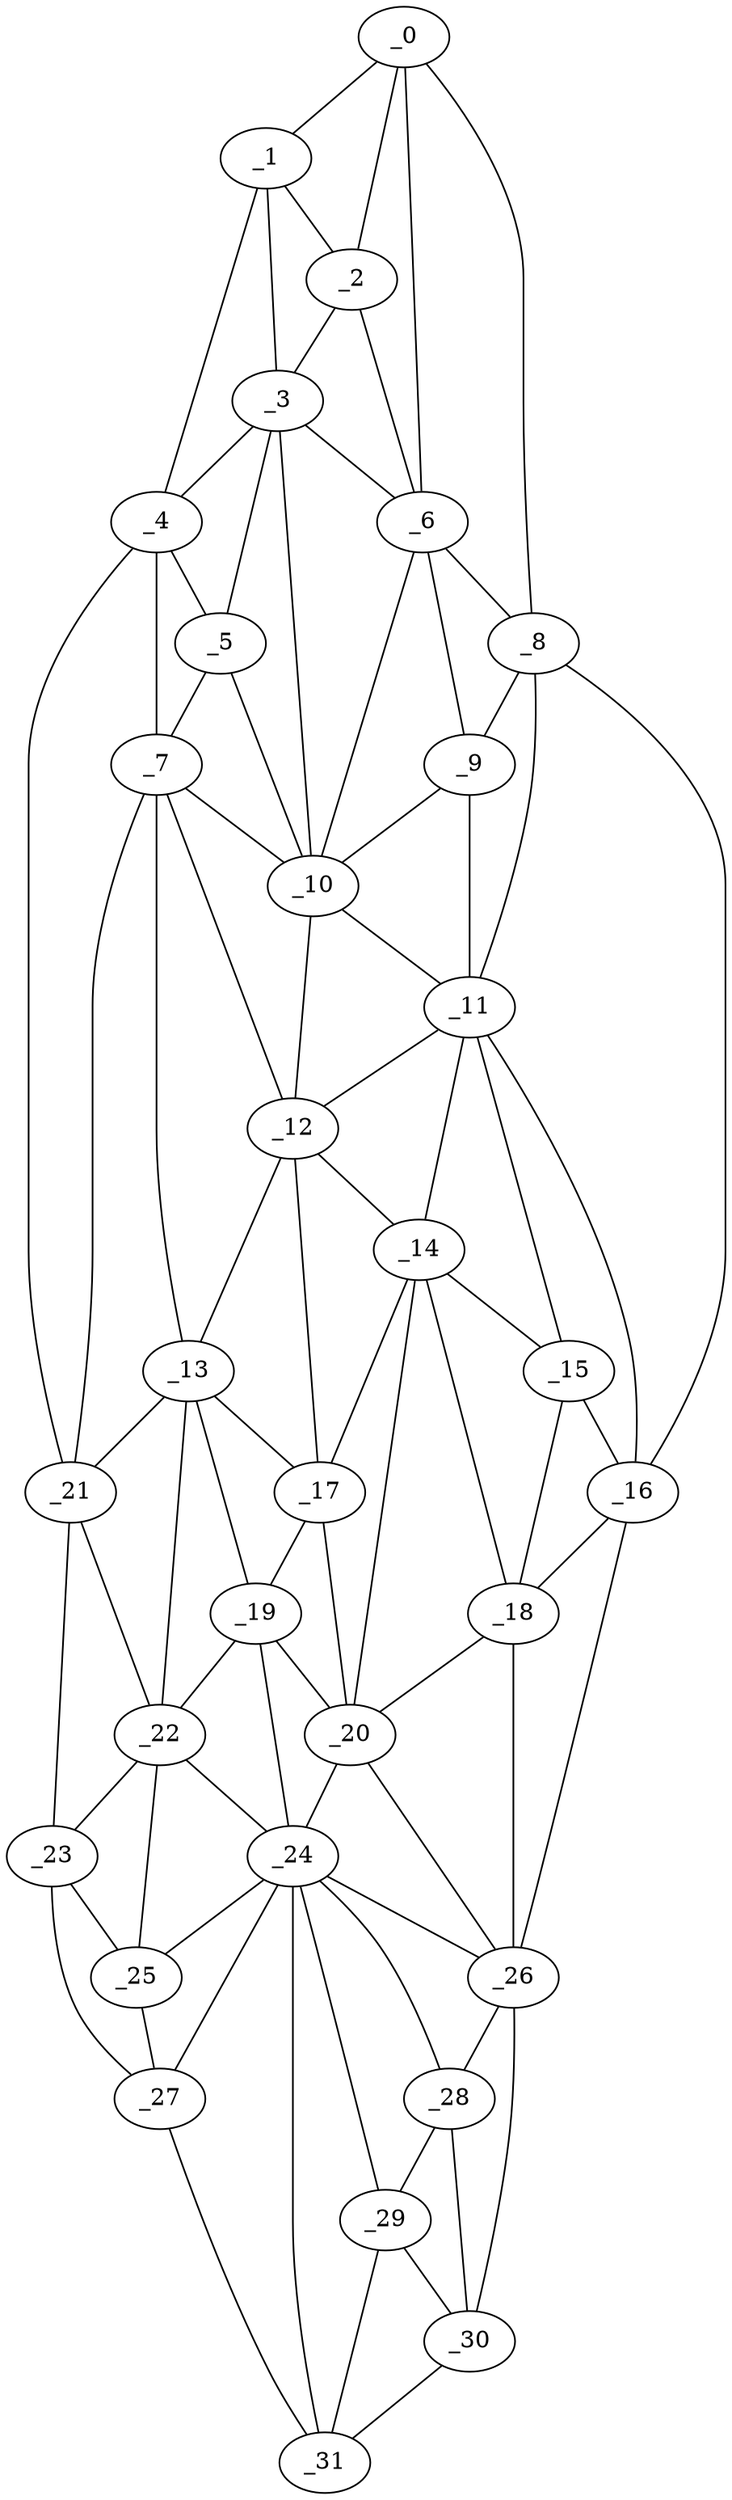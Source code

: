 graph "obj72__70.gxl" {
	_0	 [x=4,
		y=38];
	_1	 [x=5,
		y=45];
	_0 -- _1	 [valence=1];
	_2	 [x=16,
		y=39];
	_0 -- _2	 [valence=2];
	_6	 [x=33,
		y=34];
	_0 -- _6	 [valence=1];
	_8	 [x=43,
		y=32];
	_0 -- _8	 [valence=1];
	_1 -- _2	 [valence=2];
	_3	 [x=18,
		y=67];
	_1 -- _3	 [valence=2];
	_4	 [x=28,
		y=89];
	_1 -- _4	 [valence=1];
	_2 -- _3	 [valence=2];
	_2 -- _6	 [valence=2];
	_3 -- _4	 [valence=2];
	_5	 [x=31,
		y=80];
	_3 -- _5	 [valence=2];
	_3 -- _6	 [valence=2];
	_10	 [x=49,
		y=43];
	_3 -- _10	 [valence=2];
	_4 -- _5	 [valence=2];
	_7	 [x=39,
		y=83];
	_4 -- _7	 [valence=2];
	_21	 [x=78,
		y=100];
	_4 -- _21	 [valence=1];
	_5 -- _7	 [valence=2];
	_5 -- _10	 [valence=2];
	_6 -- _8	 [valence=2];
	_9	 [x=45,
		y=38];
	_6 -- _9	 [valence=1];
	_6 -- _10	 [valence=2];
	_7 -- _10	 [valence=2];
	_12	 [x=55,
		y=46];
	_7 -- _12	 [valence=2];
	_13	 [x=61,
		y=80];
	_7 -- _13	 [valence=2];
	_7 -- _21	 [valence=2];
	_8 -- _9	 [valence=1];
	_11	 [x=52,
		y=33];
	_8 -- _11	 [valence=2];
	_16	 [x=71,
		y=28];
	_8 -- _16	 [valence=1];
	_9 -- _10	 [valence=2];
	_9 -- _11	 [valence=2];
	_10 -- _11	 [valence=1];
	_10 -- _12	 [valence=2];
	_11 -- _12	 [valence=1];
	_14	 [x=64,
		y=45];
	_11 -- _14	 [valence=2];
	_15	 [x=66,
		y=32];
	_11 -- _15	 [valence=2];
	_11 -- _16	 [valence=1];
	_12 -- _13	 [valence=2];
	_12 -- _14	 [valence=2];
	_17	 [x=71,
		y=51];
	_12 -- _17	 [valence=1];
	_13 -- _17	 [valence=2];
	_19	 [x=76,
		y=51];
	_13 -- _19	 [valence=1];
	_13 -- _21	 [valence=1];
	_22	 [x=83,
		y=83];
	_13 -- _22	 [valence=2];
	_14 -- _15	 [valence=1];
	_14 -- _17	 [valence=1];
	_18	 [x=73,
		y=34];
	_14 -- _18	 [valence=2];
	_20	 [x=77,
		y=43];
	_14 -- _20	 [valence=2];
	_15 -- _16	 [valence=2];
	_15 -- _18	 [valence=1];
	_16 -- _18	 [valence=1];
	_26	 [x=97,
		y=29];
	_16 -- _26	 [valence=1];
	_17 -- _19	 [valence=1];
	_17 -- _20	 [valence=2];
	_18 -- _20	 [valence=1];
	_18 -- _26	 [valence=2];
	_19 -- _20	 [valence=2];
	_19 -- _22	 [valence=1];
	_24	 [x=88,
		y=49];
	_19 -- _24	 [valence=2];
	_20 -- _24	 [valence=1];
	_20 -- _26	 [valence=2];
	_21 -- _22	 [valence=1];
	_23	 [x=84,
		y=99];
	_21 -- _23	 [valence=1];
	_22 -- _23	 [valence=2];
	_22 -- _24	 [valence=2];
	_25	 [x=88,
		y=86];
	_22 -- _25	 [valence=2];
	_23 -- _25	 [valence=2];
	_27	 [x=109,
		y=93];
	_23 -- _27	 [valence=1];
	_24 -- _25	 [valence=2];
	_24 -- _26	 [valence=1];
	_24 -- _27	 [valence=1];
	_28	 [x=110,
		y=36];
	_24 -- _28	 [valence=2];
	_29	 [x=113,
		y=42];
	_24 -- _29	 [valence=2];
	_31	 [x=126,
		y=50];
	_24 -- _31	 [valence=2];
	_25 -- _27	 [valence=2];
	_26 -- _28	 [valence=2];
	_30	 [x=126,
		y=39];
	_26 -- _30	 [valence=1];
	_27 -- _31	 [valence=1];
	_28 -- _29	 [valence=1];
	_28 -- _30	 [valence=1];
	_29 -- _30	 [valence=2];
	_29 -- _31	 [valence=1];
	_30 -- _31	 [valence=1];
}
